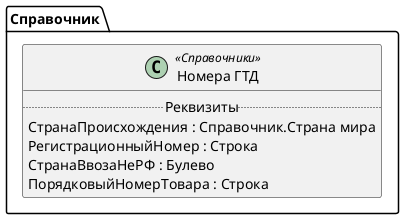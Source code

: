 ﻿@startuml НомераГТД
'!include templates.wsd
'..\include templates.wsd
class Справочник.НомераГТД as "Номера ГТД" <<Справочники>>
{
..Реквизиты..
СтранаПроисхождения : Справочник.Страна мира
РегистрационныйНомер : Строка
СтранаВвозаНеРФ : Булево
ПорядковыйНомерТовара : Строка
}
@enduml
